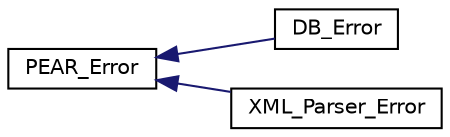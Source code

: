 digraph "Graphical Class Hierarchy"
{
 // LATEX_PDF_SIZE
  edge [fontname="Helvetica",fontsize="10",labelfontname="Helvetica",labelfontsize="10"];
  node [fontname="Helvetica",fontsize="10",shape=record];
  rankdir="LR";
  Node0 [label="PEAR_Error",height=0.2,width=0.4,color="black", fillcolor="white", style="filled",URL="$classPEAR__Error.html",tooltip=" "];
  Node0 -> Node1 [dir="back",color="midnightblue",fontsize="10",style="solid",fontname="Helvetica"];
  Node1 [label="DB_Error",height=0.2,width=0.4,color="black", fillcolor="white", style="filled",URL="$classDB__Error.html",tooltip=" "];
  Node0 -> Node2 [dir="back",color="midnightblue",fontsize="10",style="solid",fontname="Helvetica"];
  Node2 [label="XML_Parser_Error",height=0.2,width=0.4,color="black", fillcolor="white", style="filled",URL="$classXML__Parser__Error.html",tooltip=" "];
}
